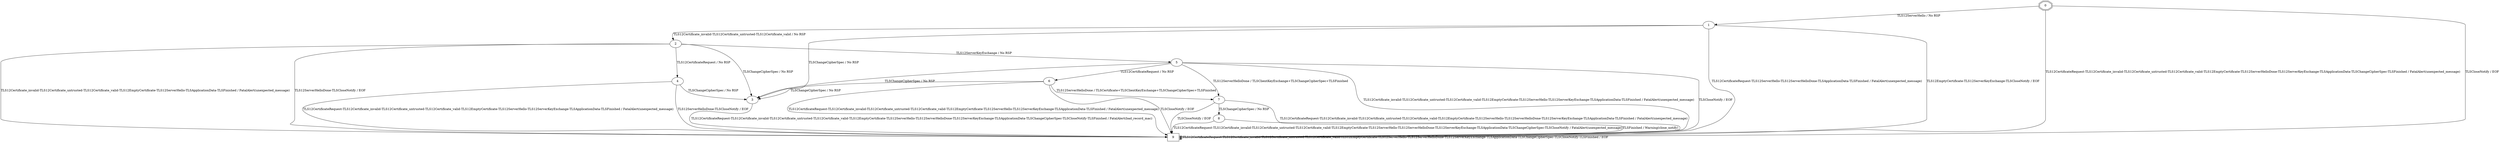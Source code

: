 digraph {
"0" [shape=doubleoctagon label=0];
"1" [shape=ellipse label=1];
"2" [shape=ellipse label=2];
"3" [shape=ellipse label=3];
"4" [shape=ellipse label=4];
"5" [shape=ellipse label=5];
"6" [shape=ellipse label=6];
"7" [shape=ellipse label=7];
"8" [shape=ellipse label=8];
"9" [shape=rectangle label=9];
"0" -> "9" [label="TLS12CertificateRequest-TLS12Certificate_invalid-TLS12Certificate_untrusted-TLS12Certificate_valid-TLS12EmptyCertificate-TLS12ServerHelloDone-TLS12ServerKeyExchange-TLSApplicationData-TLSChangeCipherSpec-TLSFinished / FatalAlert(unexpected_message)"];
"0" -> "1" [label="TLS12ServerHello / No RSP"];
"0" -> "9" [label="TLSCloseNotify / EOF"];
"1" -> "9" [label="TLS12CertificateRequest-TLS12ServerHello-TLS12ServerHelloDone-TLSApplicationData-TLSFinished / FatalAlert(unexpected_message)"];
"1" -> "2" [label="TLS12Certificate_invalid-TLS12Certificate_untrusted-TLS12Certificate_valid / No RSP"];
"1" -> "9" [label="TLS12EmptyCertificate-TLS12ServerKeyExchange-TLSCloseNotify / EOF"];
"1" -> "3" [label="TLSChangeCipherSpec / No RSP"];
"2" -> "4" [label="TLS12CertificateRequest / No RSP"];
"2" -> "9" [label="TLS12Certificate_invalid-TLS12Certificate_untrusted-TLS12Certificate_valid-TLS12EmptyCertificate-TLS12ServerHello-TLSApplicationData-TLSFinished / FatalAlert(unexpected_message)"];
"2" -> "9" [label="TLS12ServerHelloDone-TLSCloseNotify / EOF"];
"2" -> "5" [label="TLS12ServerKeyExchange / No RSP"];
"2" -> "3" [label="TLSChangeCipherSpec / No RSP"];
"3" -> "9" [label="TLS12CertificateRequest-TLS12Certificate_invalid-TLS12Certificate_untrusted-TLS12Certificate_valid-TLS12EmptyCertificate-TLS12ServerHello-TLS12ServerHelloDone-TLS12ServerKeyExchange-TLSApplicationData-TLSChangeCipherSpec-TLSCloseNotify-TLSFinished / FatalAlert(bad_record_mac)"];
"4" -> "9" [label="TLS12CertificateRequest-TLS12Certificate_invalid-TLS12Certificate_untrusted-TLS12Certificate_valid-TLS12EmptyCertificate-TLS12ServerHello-TLS12ServerKeyExchange-TLSApplicationData-TLSFinished / FatalAlert(unexpected_message)"];
"4" -> "9" [label="TLS12ServerHelloDone-TLSCloseNotify / EOF"];
"4" -> "3" [label="TLSChangeCipherSpec / No RSP"];
"5" -> "6" [label="TLS12CertificateRequest / No RSP"];
"5" -> "9" [label="TLS12Certificate_invalid-TLS12Certificate_untrusted-TLS12Certificate_valid-TLS12EmptyCertificate-TLS12ServerHello-TLS12ServerKeyExchange-TLSApplicationData-TLSFinished / FatalAlert(unexpected_message)"];
"5" -> "7" [label="TLS12ServerHelloDone / TLSClientKeyExchange+TLSChangeCipherSpec+TLSFinished"];
"5" -> "3" [label="TLSChangeCipherSpec / No RSP"];
"5" -> "9" [label="TLSCloseNotify / EOF"];
"6" -> "9" [label="TLS12CertificateRequest-TLS12Certificate_invalid-TLS12Certificate_untrusted-TLS12Certificate_valid-TLS12EmptyCertificate-TLS12ServerHello-TLS12ServerKeyExchange-TLSApplicationData-TLSFinished / FatalAlert(unexpected_message)"];
"6" -> "7" [label="TLS12ServerHelloDone / TLSCertificate+TLSClientKeyExchange+TLSChangeCipherSpec+TLSFinished"];
"6" -> "3" [label="TLSChangeCipherSpec / No RSP"];
"6" -> "9" [label="TLSCloseNotify / EOF"];
"7" -> "9" [label="TLS12CertificateRequest-TLS12Certificate_invalid-TLS12Certificate_untrusted-TLS12Certificate_valid-TLS12EmptyCertificate-TLS12ServerHello-TLS12ServerHelloDone-TLS12ServerKeyExchange-TLSApplicationData-TLSFinished / FatalAlert(unexpected_message)"];
"7" -> "8" [label="TLSChangeCipherSpec / No RSP"];
"7" -> "9" [label="TLSCloseNotify / EOF"];
"8" -> "9" [label="TLS12CertificateRequest-TLS12Certificate_invalid-TLS12Certificate_untrusted-TLS12Certificate_valid-TLS12EmptyCertificate-TLS12ServerHello-TLS12ServerHelloDone-TLS12ServerKeyExchange-TLSApplicationData-TLSChangeCipherSpec-TLSCloseNotify / FatalAlert(unexpected_message)"];
"8" -> "9" [label="TLSFinished / Warning(close_notify)"];
"9" -> "9" [label="TLS12CertificateRequest-TLS12Certificate_invalid-TLS12Certificate_untrusted-TLS12Certificate_valid-TLS12EmptyCertificate-TLS12ServerHello-TLS12ServerHelloDone-TLS12ServerKeyExchange-TLSApplicationData-TLSChangeCipherSpec-TLSCloseNotify-TLSFinished / EOF"];
}

